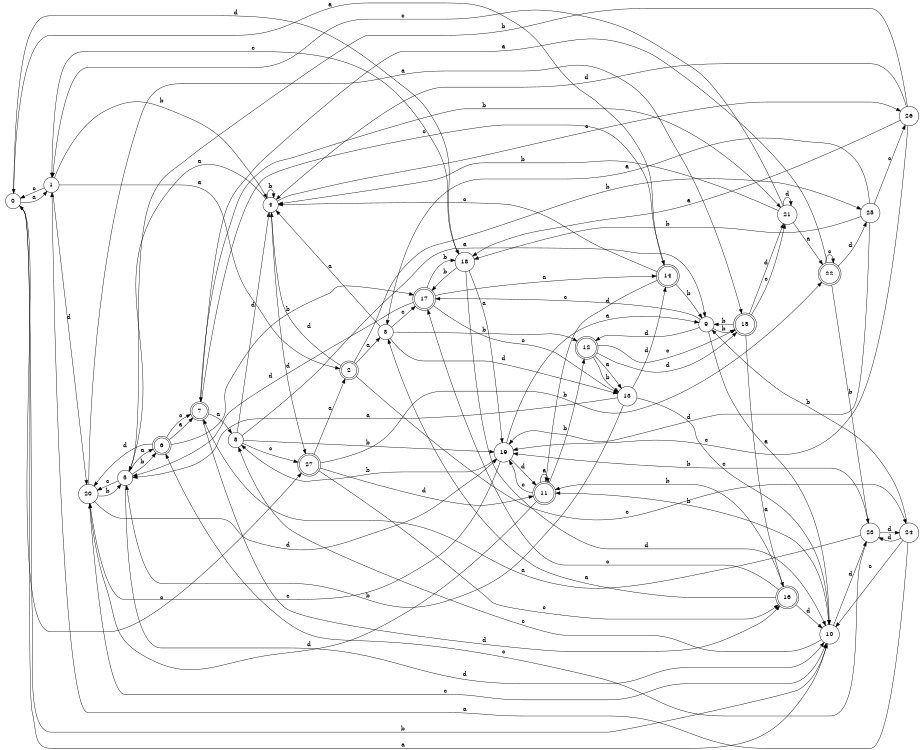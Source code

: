 digraph n23_7 {
__start0 [label="" shape="none"];

rankdir=LR;
size="8,5";

s0 [style="filled", color="black", fillcolor="white" shape="circle", label="0"];
s1 [style="filled", color="black", fillcolor="white" shape="circle", label="1"];
s2 [style="rounded,filled", color="black", fillcolor="white" shape="doublecircle", label="2"];
s3 [style="filled", color="black", fillcolor="white" shape="circle", label="3"];
s4 [style="filled", color="black", fillcolor="white" shape="circle", label="4"];
s5 [style="filled", color="black", fillcolor="white" shape="circle", label="5"];
s6 [style="rounded,filled", color="black", fillcolor="white" shape="doublecircle", label="6"];
s7 [style="rounded,filled", color="black", fillcolor="white" shape="doublecircle", label="7"];
s8 [style="filled", color="black", fillcolor="white" shape="circle", label="8"];
s9 [style="filled", color="black", fillcolor="white" shape="circle", label="9"];
s10 [style="filled", color="black", fillcolor="white" shape="circle", label="10"];
s11 [style="rounded,filled", color="black", fillcolor="white" shape="doublecircle", label="11"];
s12 [style="rounded,filled", color="black", fillcolor="white" shape="doublecircle", label="12"];
s13 [style="filled", color="black", fillcolor="white" shape="circle", label="13"];
s14 [style="rounded,filled", color="black", fillcolor="white" shape="doublecircle", label="14"];
s15 [style="rounded,filled", color="black", fillcolor="white" shape="doublecircle", label="15"];
s16 [style="rounded,filled", color="black", fillcolor="white" shape="doublecircle", label="16"];
s17 [style="rounded,filled", color="black", fillcolor="white" shape="doublecircle", label="17"];
s18 [style="filled", color="black", fillcolor="white" shape="circle", label="18"];
s19 [style="filled", color="black", fillcolor="white" shape="circle", label="19"];
s20 [style="filled", color="black", fillcolor="white" shape="circle", label="20"];
s21 [style="filled", color="black", fillcolor="white" shape="circle", label="21"];
s22 [style="rounded,filled", color="black", fillcolor="white" shape="doublecircle", label="22"];
s23 [style="filled", color="black", fillcolor="white" shape="circle", label="23"];
s24 [style="filled", color="black", fillcolor="white" shape="circle", label="24"];
s25 [style="filled", color="black", fillcolor="white" shape="circle", label="25"];
s26 [style="filled", color="black", fillcolor="white" shape="circle", label="26"];
s27 [style="rounded,filled", color="black", fillcolor="white" shape="doublecircle", label="27"];
s0 -> s1 [label="a"];
s0 -> s10 [label="b"];
s0 -> s27 [label="c"];
s0 -> s18 [label="d"];
s1 -> s2 [label="a"];
s1 -> s4 [label="b"];
s1 -> s0 [label="c"];
s1 -> s20 [label="d"];
s2 -> s3 [label="a"];
s2 -> s25 [label="b"];
s2 -> s24 [label="c"];
s2 -> s4 [label="d"];
s3 -> s4 [label="a"];
s3 -> s12 [label="b"];
s3 -> s17 [label="c"];
s3 -> s13 [label="d"];
s4 -> s5 [label="a"];
s4 -> s4 [label="b"];
s4 -> s26 [label="c"];
s4 -> s27 [label="d"];
s5 -> s6 [label="a"];
s5 -> s6 [label="b"];
s5 -> s20 [label="c"];
s5 -> s10 [label="d"];
s6 -> s7 [label="a"];
s6 -> s17 [label="b"];
s6 -> s7 [label="c"];
s6 -> s20 [label="d"];
s7 -> s8 [label="a"];
s7 -> s21 [label="b"];
s7 -> s14 [label="c"];
s7 -> s16 [label="d"];
s8 -> s9 [label="a"];
s8 -> s19 [label="b"];
s8 -> s27 [label="c"];
s8 -> s4 [label="d"];
s9 -> s10 [label="a"];
s9 -> s15 [label="b"];
s9 -> s17 [label="c"];
s9 -> s12 [label="d"];
s10 -> s0 [label="a"];
s10 -> s11 [label="b"];
s10 -> s8 [label="c"];
s10 -> s23 [label="d"];
s11 -> s11 [label="a"];
s11 -> s12 [label="b"];
s11 -> s19 [label="c"];
s11 -> s20 [label="d"];
s12 -> s13 [label="a"];
s12 -> s13 [label="b"];
s12 -> s15 [label="c"];
s12 -> s15 [label="d"];
s13 -> s5 [label="a"];
s13 -> s5 [label="b"];
s13 -> s10 [label="c"];
s13 -> s14 [label="d"];
s14 -> s0 [label="a"];
s14 -> s9 [label="b"];
s14 -> s4 [label="c"];
s14 -> s11 [label="d"];
s15 -> s16 [label="a"];
s15 -> s9 [label="b"];
s15 -> s21 [label="c"];
s15 -> s21 [label="d"];
s16 -> s3 [label="a"];
s16 -> s11 [label="b"];
s16 -> s17 [label="c"];
s16 -> s10 [label="d"];
s17 -> s14 [label="a"];
s17 -> s18 [label="b"];
s17 -> s13 [label="c"];
s17 -> s5 [label="d"];
s18 -> s19 [label="a"];
s18 -> s17 [label="b"];
s18 -> s1 [label="c"];
s18 -> s10 [label="d"];
s19 -> s9 [label="a"];
s19 -> s8 [label="b"];
s19 -> s20 [label="c"];
s19 -> s11 [label="d"];
s20 -> s15 [label="a"];
s20 -> s5 [label="b"];
s20 -> s10 [label="c"];
s20 -> s19 [label="d"];
s21 -> s22 [label="a"];
s21 -> s4 [label="b"];
s21 -> s1 [label="c"];
s21 -> s21 [label="d"];
s22 -> s7 [label="a"];
s22 -> s23 [label="b"];
s22 -> s22 [label="c"];
s22 -> s25 [label="d"];
s23 -> s7 [label="a"];
s23 -> s19 [label="b"];
s23 -> s6 [label="c"];
s23 -> s24 [label="d"];
s24 -> s1 [label="a"];
s24 -> s9 [label="b"];
s24 -> s10 [label="c"];
s24 -> s23 [label="d"];
s25 -> s3 [label="a"];
s25 -> s18 [label="b"];
s25 -> s26 [label="c"];
s25 -> s19 [label="d"];
s26 -> s18 [label="a"];
s26 -> s5 [label="b"];
s26 -> s19 [label="c"];
s26 -> s4 [label="d"];
s27 -> s2 [label="a"];
s27 -> s22 [label="b"];
s27 -> s16 [label="c"];
s27 -> s11 [label="d"];

}
